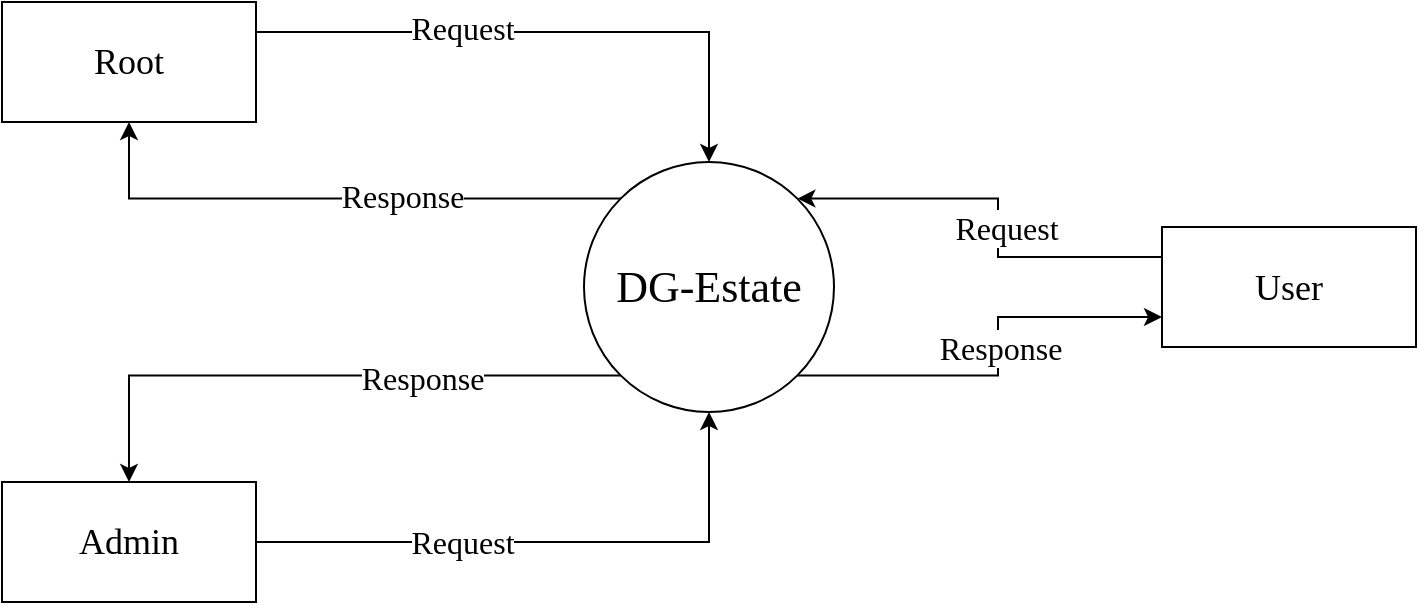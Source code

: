 <mxfile version="17.2.3" type="device"><diagram id="6YCSv9VAYquInPku49HS" name="Page-1"><mxGraphModel dx="1106" dy="596" grid="1" gridSize="10" guides="1" tooltips="1" connect="1" arrows="1" fold="1" page="1" pageScale="1" pageWidth="827" pageHeight="1169" math="0" shadow="0"><root><mxCell id="0"/><mxCell id="1" parent="0"/><mxCell id="wvwDFcZ4YcOQDivt91ma-15" style="edgeStyle=orthogonalEdgeStyle;rounded=0;orthogonalLoop=1;jettySize=auto;html=1;exitX=0;exitY=0;exitDx=0;exitDy=0;entryX=0.5;entryY=1;entryDx=0;entryDy=0;fontFamily=Times New Roman;fontSize=18;" parent="1" source="tG_7qYDnOrt5Q4zm1fez-1" target="tG_7qYDnOrt5Q4zm1fez-2" edge="1"><mxGeometry relative="1" as="geometry"/></mxCell><mxCell id="wvwDFcZ4YcOQDivt91ma-23" value="&lt;font style=&quot;font-size: 16px&quot;&gt;Response&lt;/font&gt;" style="edgeLabel;html=1;align=center;verticalAlign=middle;resizable=0;points=[];fontSize=18;fontFamily=Times New Roman;" parent="wvwDFcZ4YcOQDivt91ma-15" connectable="0" vertex="1"><mxGeometry x="-0.315" y="-2" relative="1" as="geometry"><mxPoint x="-12" as="offset"/></mxGeometry></mxCell><mxCell id="wvwDFcZ4YcOQDivt91ma-18" style="edgeStyle=orthogonalEdgeStyle;rounded=0;orthogonalLoop=1;jettySize=auto;html=1;exitX=0;exitY=1;exitDx=0;exitDy=0;entryX=0.5;entryY=0;entryDx=0;entryDy=0;fontFamily=Times New Roman;fontSize=18;" parent="1" source="tG_7qYDnOrt5Q4zm1fez-1" target="wvwDFcZ4YcOQDivt91ma-16" edge="1"><mxGeometry relative="1" as="geometry"/></mxCell><mxCell id="wvwDFcZ4YcOQDivt91ma-24" value="Response" style="edgeLabel;html=1;align=center;verticalAlign=middle;resizable=0;points=[];fontSize=16;fontFamily=Times New Roman;" parent="wvwDFcZ4YcOQDivt91ma-18" connectable="0" vertex="1"><mxGeometry x="-0.443" y="1" relative="1" as="geometry"><mxPoint x="-16" as="offset"/></mxGeometry></mxCell><mxCell id="wvwDFcZ4YcOQDivt91ma-21" style="edgeStyle=orthogonalEdgeStyle;rounded=0;orthogonalLoop=1;jettySize=auto;html=1;exitX=1;exitY=1;exitDx=0;exitDy=0;entryX=0;entryY=0.75;entryDx=0;entryDy=0;fontFamily=Times New Roman;fontSize=18;" parent="1" source="tG_7qYDnOrt5Q4zm1fez-1" target="wvwDFcZ4YcOQDivt91ma-19" edge="1"><mxGeometry relative="1" as="geometry"/></mxCell><mxCell id="wvwDFcZ4YcOQDivt91ma-27" value="Response" style="edgeLabel;html=1;align=center;verticalAlign=middle;resizable=0;points=[];fontSize=16;fontFamily=Times New Roman;" parent="wvwDFcZ4YcOQDivt91ma-21" connectable="0" vertex="1"><mxGeometry x="-0.03" y="-1" relative="1" as="geometry"><mxPoint y="-12" as="offset"/></mxGeometry></mxCell><mxCell id="tG_7qYDnOrt5Q4zm1fez-1" value="&lt;p&gt;&lt;span style=&quot;font-size: 22px&quot;&gt;DG-Estate&lt;/span&gt;&lt;/p&gt;" style="ellipse;whiteSpace=wrap;html=1;aspect=fixed;shadow=0;sketch=0;rotation=0;fontFamily=Times New Roman;" parent="1" vertex="1"><mxGeometry x="351" y="280" width="125" height="125" as="geometry"/></mxCell><mxCell id="wvwDFcZ4YcOQDivt91ma-14" style="edgeStyle=orthogonalEdgeStyle;rounded=0;orthogonalLoop=1;jettySize=auto;html=1;exitX=1;exitY=0.25;exitDx=0;exitDy=0;entryX=0.5;entryY=0;entryDx=0;entryDy=0;fontFamily=Times New Roman;fontSize=18;" parent="1" source="tG_7qYDnOrt5Q4zm1fez-2" target="tG_7qYDnOrt5Q4zm1fez-1" edge="1"><mxGeometry relative="1" as="geometry"/></mxCell><mxCell id="wvwDFcZ4YcOQDivt91ma-22" value="&lt;font style=&quot;font-size: 16px&quot;&gt;Request&lt;/font&gt;" style="edgeLabel;html=1;align=center;verticalAlign=middle;resizable=0;points=[];fontSize=18;fontFamily=Times New Roman;" parent="wvwDFcZ4YcOQDivt91ma-14" connectable="0" vertex="1"><mxGeometry x="-0.06" y="2" relative="1" as="geometry"><mxPoint x="-34" as="offset"/></mxGeometry></mxCell><mxCell id="tG_7qYDnOrt5Q4zm1fez-2" value="&lt;font style=&quot;font-size: 18px&quot;&gt;Root&lt;/font&gt;" style="rounded=0;whiteSpace=wrap;html=1;fontFamily=Times New Roman;" parent="1" vertex="1"><mxGeometry x="60" y="200" width="127" height="60" as="geometry"/></mxCell><mxCell id="wvwDFcZ4YcOQDivt91ma-17" style="edgeStyle=orthogonalEdgeStyle;rounded=0;orthogonalLoop=1;jettySize=auto;html=1;exitX=1;exitY=0.5;exitDx=0;exitDy=0;entryX=0.5;entryY=1;entryDx=0;entryDy=0;fontFamily=Times New Roman;fontSize=18;" parent="1" source="wvwDFcZ4YcOQDivt91ma-16" target="tG_7qYDnOrt5Q4zm1fez-1" edge="1"><mxGeometry relative="1" as="geometry"/></mxCell><mxCell id="wvwDFcZ4YcOQDivt91ma-25" value="Request" style="edgeLabel;html=1;align=center;verticalAlign=middle;resizable=0;points=[];fontSize=16;fontFamily=Times New Roman;" parent="wvwDFcZ4YcOQDivt91ma-17" connectable="0" vertex="1"><mxGeometry x="-0.06" y="-1" relative="1" as="geometry"><mxPoint x="-34" y="-1" as="offset"/></mxGeometry></mxCell><mxCell id="wvwDFcZ4YcOQDivt91ma-16" value="&lt;span style=&quot;font-size: 18px&quot;&gt;Admin&lt;/span&gt;" style="rounded=0;whiteSpace=wrap;html=1;fontFamily=Times New Roman;" parent="1" vertex="1"><mxGeometry x="60" y="440" width="127" height="60" as="geometry"/></mxCell><mxCell id="wvwDFcZ4YcOQDivt91ma-20" style="edgeStyle=orthogonalEdgeStyle;rounded=0;orthogonalLoop=1;jettySize=auto;html=1;exitX=0;exitY=0.25;exitDx=0;exitDy=0;entryX=1;entryY=0;entryDx=0;entryDy=0;fontFamily=Times New Roman;fontSize=18;" parent="1" source="wvwDFcZ4YcOQDivt91ma-19" target="tG_7qYDnOrt5Q4zm1fez-1" edge="1"><mxGeometry relative="1" as="geometry"/></mxCell><mxCell id="wvwDFcZ4YcOQDivt91ma-26" value="Request" style="edgeLabel;html=1;align=center;verticalAlign=middle;resizable=0;points=[];fontSize=16;fontFamily=Times New Roman;" parent="wvwDFcZ4YcOQDivt91ma-20" connectable="0" vertex="1"><mxGeometry x="-0.263" y="-1" relative="1" as="geometry"><mxPoint y="-14" as="offset"/></mxGeometry></mxCell><mxCell id="wvwDFcZ4YcOQDivt91ma-19" value="&lt;span style=&quot;font-size: 18px&quot;&gt;User&lt;/span&gt;" style="rounded=0;whiteSpace=wrap;html=1;fontFamily=Times New Roman;" parent="1" vertex="1"><mxGeometry x="640" y="312.5" width="127" height="60" as="geometry"/></mxCell></root></mxGraphModel></diagram></mxfile>